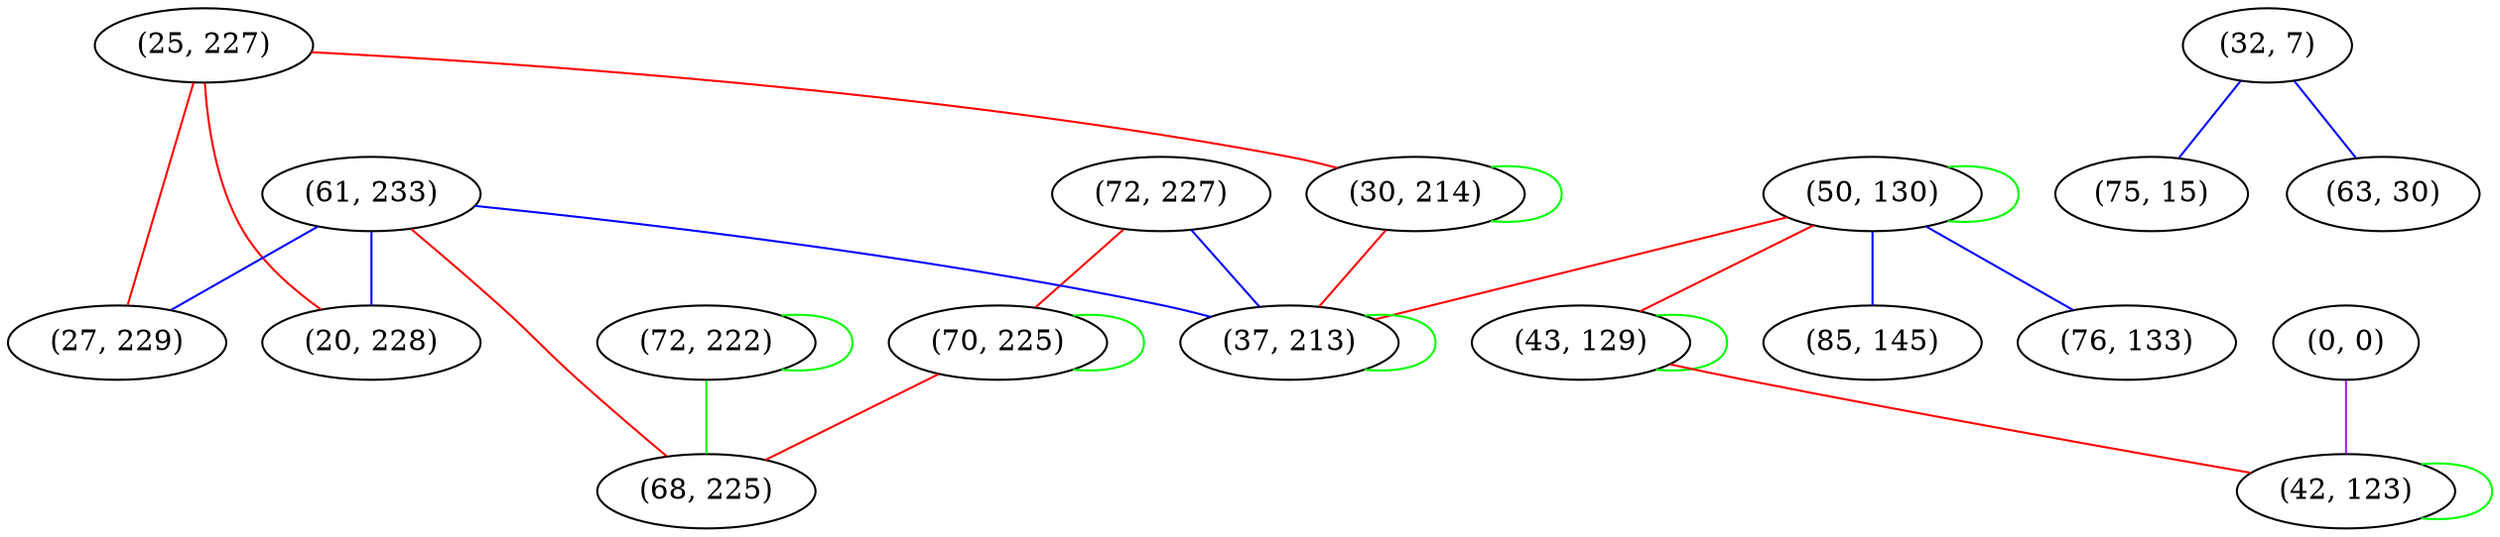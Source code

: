 graph "" {
"(72, 227)";
"(25, 227)";
"(32, 7)";
"(50, 130)";
"(61, 233)";
"(70, 225)";
"(0, 0)";
"(30, 214)";
"(76, 133)";
"(72, 222)";
"(43, 129)";
"(42, 123)";
"(37, 213)";
"(27, 229)";
"(75, 15)";
"(63, 30)";
"(20, 228)";
"(68, 225)";
"(85, 145)";
"(72, 227)" -- "(70, 225)"  [color=red, key=0, weight=1];
"(72, 227)" -- "(37, 213)"  [color=blue, key=0, weight=3];
"(25, 227)" -- "(30, 214)"  [color=red, key=0, weight=1];
"(25, 227)" -- "(20, 228)"  [color=red, key=0, weight=1];
"(25, 227)" -- "(27, 229)"  [color=red, key=0, weight=1];
"(32, 7)" -- "(75, 15)"  [color=blue, key=0, weight=3];
"(32, 7)" -- "(63, 30)"  [color=blue, key=0, weight=3];
"(50, 130)" -- "(76, 133)"  [color=blue, key=0, weight=3];
"(50, 130)" -- "(85, 145)"  [color=blue, key=0, weight=3];
"(50, 130)" -- "(43, 129)"  [color=red, key=0, weight=1];
"(50, 130)" -- "(37, 213)"  [color=red, key=0, weight=1];
"(50, 130)" -- "(50, 130)"  [color=green, key=0, weight=2];
"(61, 233)" -- "(20, 228)"  [color=blue, key=0, weight=3];
"(61, 233)" -- "(68, 225)"  [color=red, key=0, weight=1];
"(61, 233)" -- "(37, 213)"  [color=blue, key=0, weight=3];
"(61, 233)" -- "(27, 229)"  [color=blue, key=0, weight=3];
"(70, 225)" -- "(68, 225)"  [color=red, key=0, weight=1];
"(70, 225)" -- "(70, 225)"  [color=green, key=0, weight=2];
"(0, 0)" -- "(42, 123)"  [color=purple, key=0, weight=4];
"(30, 214)" -- "(37, 213)"  [color=red, key=0, weight=1];
"(30, 214)" -- "(30, 214)"  [color=green, key=0, weight=2];
"(72, 222)" -- "(72, 222)"  [color=green, key=0, weight=2];
"(72, 222)" -- "(68, 225)"  [color=green, key=0, weight=2];
"(43, 129)" -- "(43, 129)"  [color=green, key=0, weight=2];
"(43, 129)" -- "(42, 123)"  [color=red, key=0, weight=1];
"(42, 123)" -- "(42, 123)"  [color=green, key=0, weight=2];
"(37, 213)" -- "(37, 213)"  [color=green, key=0, weight=2];
}
